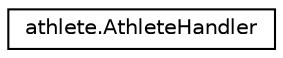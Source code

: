 digraph "Graphical Class Hierarchy"
{
  edge [fontname="Helvetica",fontsize="10",labelfontname="Helvetica",labelfontsize="10"];
  node [fontname="Helvetica",fontsize="10",shape=record];
  rankdir="LR";
  Node0 [label="athlete.AthleteHandler",height=0.2,width=0.4,color="black", fillcolor="white", style="filled",URL="$classathlete_1_1_athlete_handler.html"];
}
